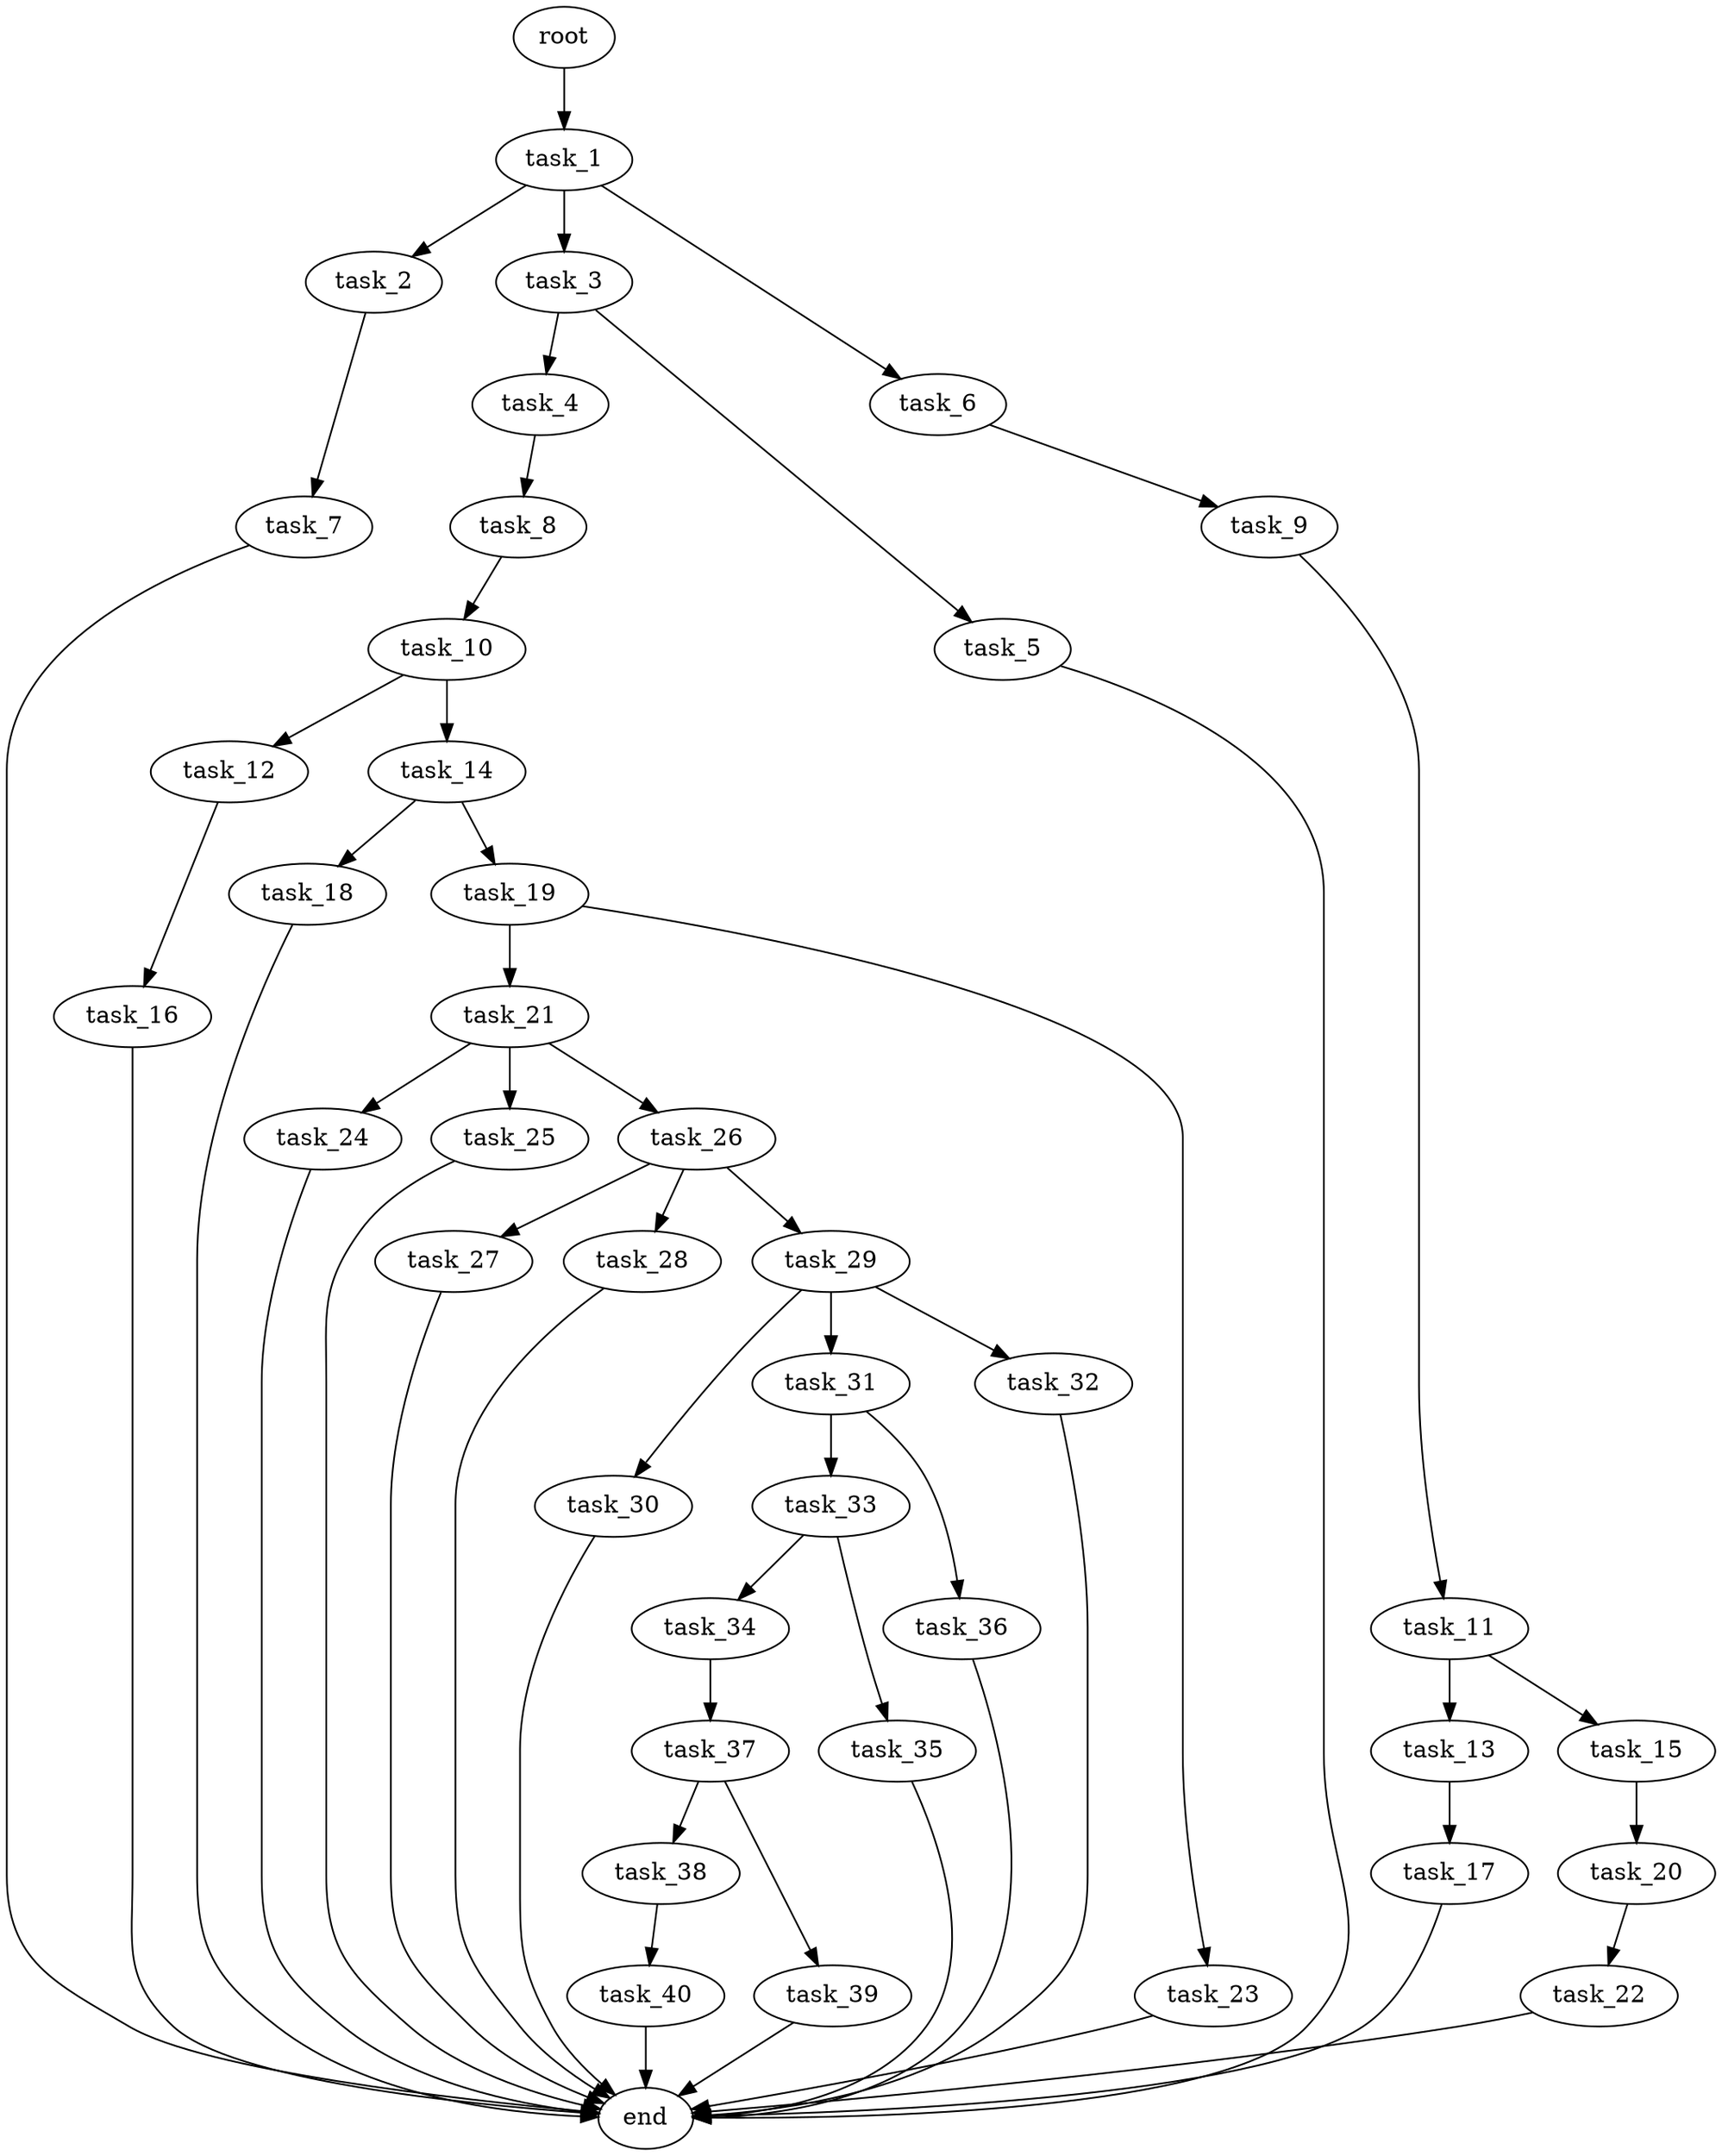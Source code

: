 digraph G {
  root [size="0.000000e+00"];
  task_1 [size="1.409992e+10"];
  task_2 [size="9.430308e+10"];
  task_3 [size="3.343340e+10"];
  task_4 [size="5.876761e+10"];
  task_5 [size="4.493342e+10"];
  task_6 [size="8.111816e+10"];
  task_7 [size="8.816533e+10"];
  task_8 [size="9.134216e+10"];
  task_9 [size="2.644074e+10"];
  task_10 [size="7.314381e+10"];
  task_11 [size="2.664744e+10"];
  task_12 [size="1.319772e+10"];
  task_13 [size="8.233252e+10"];
  task_14 [size="3.466768e+10"];
  task_15 [size="2.937191e+10"];
  task_16 [size="4.861580e+10"];
  task_17 [size="8.350248e+10"];
  task_18 [size="3.190286e+10"];
  task_19 [size="7.795243e+10"];
  task_20 [size="1.265064e+10"];
  task_21 [size="8.449373e+10"];
  task_22 [size="1.416218e+10"];
  task_23 [size="8.445796e+10"];
  task_24 [size="3.672322e+10"];
  task_25 [size="8.305215e+10"];
  task_26 [size="7.103356e+10"];
  task_27 [size="1.816001e+09"];
  task_28 [size="7.343439e+10"];
  task_29 [size="6.346299e+09"];
  task_30 [size="3.993585e+10"];
  task_31 [size="9.253482e+10"];
  task_32 [size="8.984866e+10"];
  task_33 [size="4.100677e+10"];
  task_34 [size="9.506441e+10"];
  task_35 [size="4.594122e+10"];
  task_36 [size="2.113510e+10"];
  task_37 [size="1.360988e+10"];
  task_38 [size="8.476336e+10"];
  task_39 [size="4.700557e+10"];
  task_40 [size="1.777076e+10"];
  end [size="0.000000e+00"];

  root -> task_1 [size="1.000000e-12"];
  task_1 -> task_2 [size="9.430308e+08"];
  task_1 -> task_3 [size="3.343340e+08"];
  task_1 -> task_6 [size="8.111816e+08"];
  task_2 -> task_7 [size="8.816533e+08"];
  task_3 -> task_4 [size="5.876761e+08"];
  task_3 -> task_5 [size="4.493342e+08"];
  task_4 -> task_8 [size="9.134216e+08"];
  task_5 -> end [size="1.000000e-12"];
  task_6 -> task_9 [size="2.644074e+08"];
  task_7 -> end [size="1.000000e-12"];
  task_8 -> task_10 [size="7.314381e+08"];
  task_9 -> task_11 [size="2.664744e+08"];
  task_10 -> task_12 [size="1.319772e+08"];
  task_10 -> task_14 [size="3.466768e+08"];
  task_11 -> task_13 [size="8.233252e+08"];
  task_11 -> task_15 [size="2.937191e+08"];
  task_12 -> task_16 [size="4.861580e+08"];
  task_13 -> task_17 [size="8.350248e+08"];
  task_14 -> task_18 [size="3.190286e+08"];
  task_14 -> task_19 [size="7.795243e+08"];
  task_15 -> task_20 [size="1.265064e+08"];
  task_16 -> end [size="1.000000e-12"];
  task_17 -> end [size="1.000000e-12"];
  task_18 -> end [size="1.000000e-12"];
  task_19 -> task_21 [size="8.449373e+08"];
  task_19 -> task_23 [size="8.445796e+08"];
  task_20 -> task_22 [size="1.416218e+08"];
  task_21 -> task_24 [size="3.672322e+08"];
  task_21 -> task_25 [size="8.305215e+08"];
  task_21 -> task_26 [size="7.103356e+08"];
  task_22 -> end [size="1.000000e-12"];
  task_23 -> end [size="1.000000e-12"];
  task_24 -> end [size="1.000000e-12"];
  task_25 -> end [size="1.000000e-12"];
  task_26 -> task_27 [size="1.816001e+07"];
  task_26 -> task_28 [size="7.343439e+08"];
  task_26 -> task_29 [size="6.346299e+07"];
  task_27 -> end [size="1.000000e-12"];
  task_28 -> end [size="1.000000e-12"];
  task_29 -> task_30 [size="3.993585e+08"];
  task_29 -> task_31 [size="9.253482e+08"];
  task_29 -> task_32 [size="8.984866e+08"];
  task_30 -> end [size="1.000000e-12"];
  task_31 -> task_33 [size="4.100677e+08"];
  task_31 -> task_36 [size="2.113510e+08"];
  task_32 -> end [size="1.000000e-12"];
  task_33 -> task_34 [size="9.506441e+08"];
  task_33 -> task_35 [size="4.594122e+08"];
  task_34 -> task_37 [size="1.360988e+08"];
  task_35 -> end [size="1.000000e-12"];
  task_36 -> end [size="1.000000e-12"];
  task_37 -> task_38 [size="8.476336e+08"];
  task_37 -> task_39 [size="4.700557e+08"];
  task_38 -> task_40 [size="1.777076e+08"];
  task_39 -> end [size="1.000000e-12"];
  task_40 -> end [size="1.000000e-12"];
}
